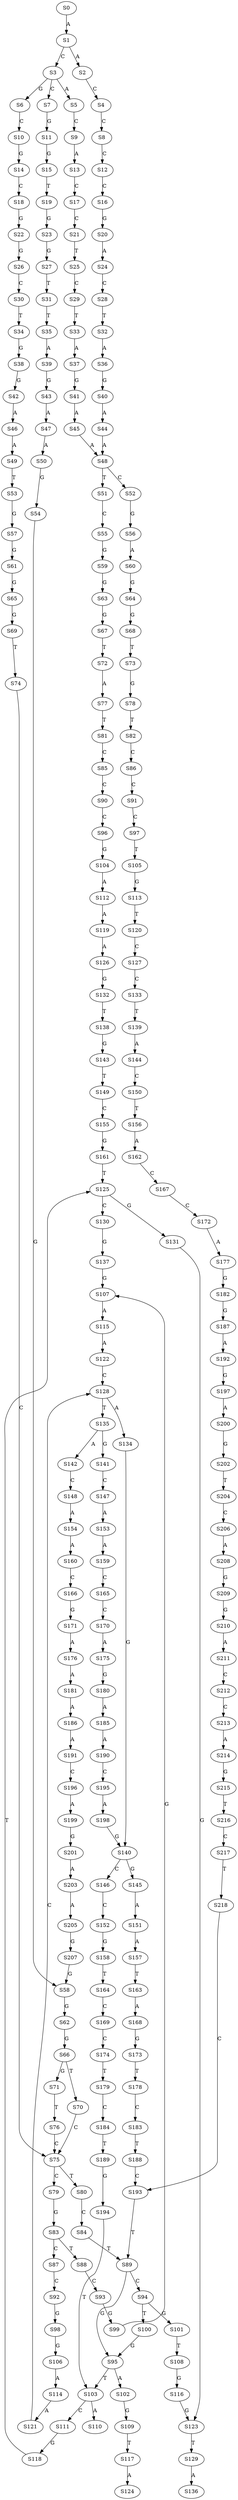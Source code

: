 strict digraph  {
	S0 -> S1 [ label = A ];
	S1 -> S2 [ label = A ];
	S1 -> S3 [ label = C ];
	S2 -> S4 [ label = C ];
	S3 -> S5 [ label = A ];
	S3 -> S6 [ label = G ];
	S3 -> S7 [ label = C ];
	S4 -> S8 [ label = C ];
	S5 -> S9 [ label = C ];
	S6 -> S10 [ label = C ];
	S7 -> S11 [ label = G ];
	S8 -> S12 [ label = C ];
	S9 -> S13 [ label = A ];
	S10 -> S14 [ label = G ];
	S11 -> S15 [ label = G ];
	S12 -> S16 [ label = C ];
	S13 -> S17 [ label = C ];
	S14 -> S18 [ label = C ];
	S15 -> S19 [ label = T ];
	S16 -> S20 [ label = G ];
	S17 -> S21 [ label = C ];
	S18 -> S22 [ label = G ];
	S19 -> S23 [ label = G ];
	S20 -> S24 [ label = A ];
	S21 -> S25 [ label = T ];
	S22 -> S26 [ label = G ];
	S23 -> S27 [ label = G ];
	S24 -> S28 [ label = C ];
	S25 -> S29 [ label = C ];
	S26 -> S30 [ label = C ];
	S27 -> S31 [ label = T ];
	S28 -> S32 [ label = T ];
	S29 -> S33 [ label = T ];
	S30 -> S34 [ label = T ];
	S31 -> S35 [ label = T ];
	S32 -> S36 [ label = A ];
	S33 -> S37 [ label = A ];
	S34 -> S38 [ label = G ];
	S35 -> S39 [ label = A ];
	S36 -> S40 [ label = G ];
	S37 -> S41 [ label = G ];
	S38 -> S42 [ label = G ];
	S39 -> S43 [ label = G ];
	S40 -> S44 [ label = A ];
	S41 -> S45 [ label = A ];
	S42 -> S46 [ label = A ];
	S43 -> S47 [ label = A ];
	S44 -> S48 [ label = A ];
	S45 -> S48 [ label = A ];
	S46 -> S49 [ label = A ];
	S47 -> S50 [ label = A ];
	S48 -> S51 [ label = T ];
	S48 -> S52 [ label = C ];
	S49 -> S53 [ label = T ];
	S50 -> S54 [ label = G ];
	S51 -> S55 [ label = C ];
	S52 -> S56 [ label = G ];
	S53 -> S57 [ label = G ];
	S54 -> S58 [ label = G ];
	S55 -> S59 [ label = G ];
	S56 -> S60 [ label = A ];
	S57 -> S61 [ label = G ];
	S58 -> S62 [ label = G ];
	S59 -> S63 [ label = G ];
	S60 -> S64 [ label = G ];
	S61 -> S65 [ label = G ];
	S62 -> S66 [ label = G ];
	S63 -> S67 [ label = G ];
	S64 -> S68 [ label = G ];
	S65 -> S69 [ label = G ];
	S66 -> S70 [ label = T ];
	S66 -> S71 [ label = G ];
	S67 -> S72 [ label = T ];
	S68 -> S73 [ label = T ];
	S69 -> S74 [ label = T ];
	S70 -> S75 [ label = C ];
	S71 -> S76 [ label = T ];
	S72 -> S77 [ label = A ];
	S73 -> S78 [ label = G ];
	S74 -> S75 [ label = C ];
	S75 -> S79 [ label = C ];
	S75 -> S80 [ label = T ];
	S76 -> S75 [ label = C ];
	S77 -> S81 [ label = T ];
	S78 -> S82 [ label = T ];
	S79 -> S83 [ label = G ];
	S80 -> S84 [ label = C ];
	S81 -> S85 [ label = C ];
	S82 -> S86 [ label = C ];
	S83 -> S87 [ label = C ];
	S83 -> S88 [ label = T ];
	S84 -> S89 [ label = T ];
	S85 -> S90 [ label = C ];
	S86 -> S91 [ label = C ];
	S87 -> S92 [ label = C ];
	S88 -> S93 [ label = C ];
	S89 -> S94 [ label = C ];
	S89 -> S95 [ label = G ];
	S90 -> S96 [ label = C ];
	S91 -> S97 [ label = C ];
	S92 -> S98 [ label = G ];
	S93 -> S99 [ label = G ];
	S94 -> S100 [ label = T ];
	S94 -> S101 [ label = G ];
	S95 -> S102 [ label = A ];
	S95 -> S103 [ label = T ];
	S96 -> S104 [ label = G ];
	S97 -> S105 [ label = T ];
	S98 -> S106 [ label = G ];
	S99 -> S107 [ label = G ];
	S100 -> S95 [ label = G ];
	S101 -> S108 [ label = T ];
	S102 -> S109 [ label = G ];
	S103 -> S110 [ label = A ];
	S103 -> S111 [ label = C ];
	S104 -> S112 [ label = A ];
	S105 -> S113 [ label = G ];
	S106 -> S114 [ label = A ];
	S107 -> S115 [ label = A ];
	S108 -> S116 [ label = G ];
	S109 -> S117 [ label = T ];
	S111 -> S118 [ label = G ];
	S112 -> S119 [ label = A ];
	S113 -> S120 [ label = T ];
	S114 -> S121 [ label = A ];
	S115 -> S122 [ label = A ];
	S116 -> S123 [ label = G ];
	S117 -> S124 [ label = A ];
	S118 -> S125 [ label = T ];
	S119 -> S126 [ label = A ];
	S120 -> S127 [ label = C ];
	S121 -> S128 [ label = C ];
	S122 -> S128 [ label = C ];
	S123 -> S129 [ label = T ];
	S125 -> S130 [ label = C ];
	S125 -> S131 [ label = G ];
	S126 -> S132 [ label = G ];
	S127 -> S133 [ label = C ];
	S128 -> S134 [ label = A ];
	S128 -> S135 [ label = T ];
	S129 -> S136 [ label = A ];
	S130 -> S137 [ label = G ];
	S131 -> S123 [ label = G ];
	S132 -> S138 [ label = T ];
	S133 -> S139 [ label = T ];
	S134 -> S140 [ label = G ];
	S135 -> S141 [ label = G ];
	S135 -> S142 [ label = A ];
	S137 -> S107 [ label = G ];
	S138 -> S143 [ label = G ];
	S139 -> S144 [ label = A ];
	S140 -> S145 [ label = G ];
	S140 -> S146 [ label = C ];
	S141 -> S147 [ label = C ];
	S142 -> S148 [ label = C ];
	S143 -> S149 [ label = T ];
	S144 -> S150 [ label = C ];
	S145 -> S151 [ label = A ];
	S146 -> S152 [ label = C ];
	S147 -> S153 [ label = A ];
	S148 -> S154 [ label = A ];
	S149 -> S155 [ label = C ];
	S150 -> S156 [ label = T ];
	S151 -> S157 [ label = A ];
	S152 -> S158 [ label = G ];
	S153 -> S159 [ label = A ];
	S154 -> S160 [ label = A ];
	S155 -> S161 [ label = G ];
	S156 -> S162 [ label = A ];
	S157 -> S163 [ label = T ];
	S158 -> S164 [ label = T ];
	S159 -> S165 [ label = C ];
	S160 -> S166 [ label = C ];
	S161 -> S125 [ label = T ];
	S162 -> S167 [ label = C ];
	S163 -> S168 [ label = A ];
	S164 -> S169 [ label = C ];
	S165 -> S170 [ label = C ];
	S166 -> S171 [ label = G ];
	S167 -> S172 [ label = C ];
	S168 -> S173 [ label = G ];
	S169 -> S174 [ label = C ];
	S170 -> S175 [ label = A ];
	S171 -> S176 [ label = A ];
	S172 -> S177 [ label = A ];
	S173 -> S178 [ label = T ];
	S174 -> S179 [ label = T ];
	S175 -> S180 [ label = G ];
	S176 -> S181 [ label = A ];
	S177 -> S182 [ label = G ];
	S178 -> S183 [ label = C ];
	S179 -> S184 [ label = C ];
	S180 -> S185 [ label = A ];
	S181 -> S186 [ label = A ];
	S182 -> S187 [ label = G ];
	S183 -> S188 [ label = T ];
	S184 -> S189 [ label = T ];
	S185 -> S190 [ label = A ];
	S186 -> S191 [ label = A ];
	S187 -> S192 [ label = A ];
	S188 -> S193 [ label = C ];
	S189 -> S194 [ label = G ];
	S190 -> S195 [ label = C ];
	S191 -> S196 [ label = C ];
	S192 -> S197 [ label = G ];
	S193 -> S89 [ label = T ];
	S194 -> S103 [ label = T ];
	S195 -> S198 [ label = A ];
	S196 -> S199 [ label = A ];
	S197 -> S200 [ label = A ];
	S198 -> S140 [ label = G ];
	S199 -> S201 [ label = G ];
	S200 -> S202 [ label = G ];
	S201 -> S203 [ label = A ];
	S202 -> S204 [ label = T ];
	S203 -> S205 [ label = A ];
	S204 -> S206 [ label = C ];
	S205 -> S207 [ label = G ];
	S206 -> S208 [ label = A ];
	S207 -> S58 [ label = G ];
	S208 -> S209 [ label = G ];
	S209 -> S210 [ label = G ];
	S210 -> S211 [ label = A ];
	S211 -> S212 [ label = C ];
	S212 -> S213 [ label = C ];
	S213 -> S214 [ label = A ];
	S214 -> S215 [ label = G ];
	S215 -> S216 [ label = T ];
	S216 -> S217 [ label = C ];
	S217 -> S218 [ label = T ];
	S218 -> S193 [ label = C ];
}
